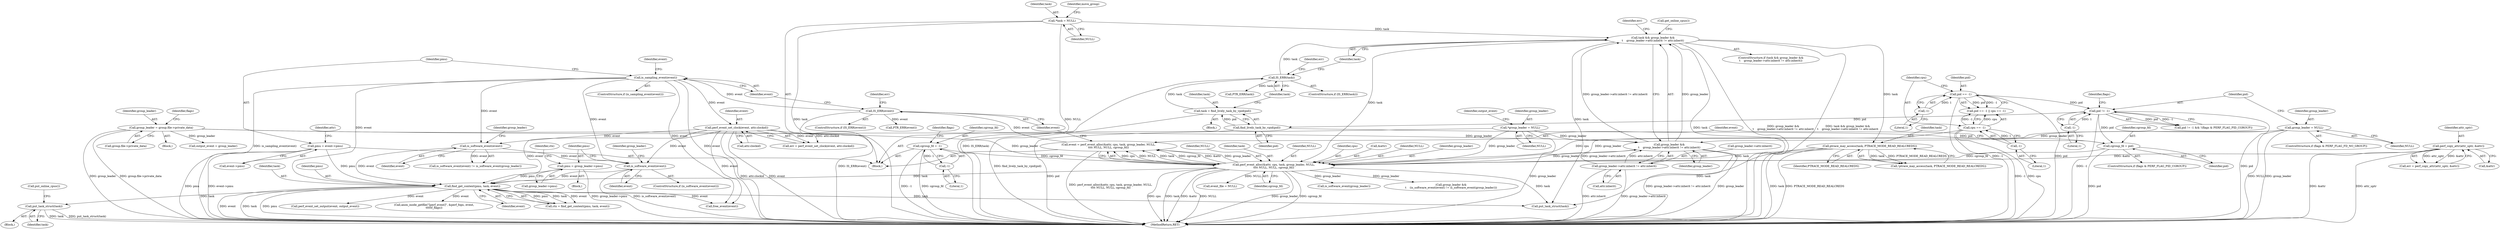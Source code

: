 digraph "0_linux_321027c1fe77f892f4ea07846aeae08cefbbb290@pointer" {
"1000763" [label="(Call,put_task_struct(task))"];
"1000491" [label="(Call,find_get_context(pmu, task, event))"];
"1000426" [label="(Call,pmu = event->pmu)"];
"1000470" [label="(Call,pmu = group_leader->pmu)"];
"1000389" [label="(Call,perf_event_alloc(&attr, cpu, task, group_leader, NULL,\n\t\t\t\t NULL, NULL, cgroup_fd))"];
"1000188" [label="(Call,perf_copy_attr(attr_uptr, &attr))"];
"1000250" [label="(Call,cpu == -1)"];
"1000252" [label="(Call,-1)"];
"1000376" [label="(Call,ptrace_may_access(task, PTRACE_MODE_READ_REALCREDS))"];
"1000335" [label="(Call,task && group_leader &&\n\t    group_leader->attr.inherit != attr.inherit)"];
"1000326" [label="(Call,IS_ERR(task))"];
"1000321" [label="(Call,task = find_lively_task_by_vpid(pid))"];
"1000323" [label="(Call,find_lively_task_by_vpid(pid))"];
"1000312" [label="(Call,pid != -1)"];
"1000246" [label="(Call,pid == -1)"];
"1000248" [label="(Call,-1)"];
"1000314" [label="(Call,-1)"];
"1000160" [label="(Call,*task = NULL)"];
"1000337" [label="(Call,group_leader &&\n\t    group_leader->attr.inherit != attr.inherit)"];
"1000289" [label="(Call,group_leader = group.file->private_data)"];
"1000140" [label="(Call,*group_leader = NULL)"];
"1000307" [label="(Call,group_leader = NULL)"];
"1000339" [label="(Call,group_leader->attr.inherit != attr.inherit)"];
"1000175" [label="(Call,cgroup_fd = -1)"];
"1000177" [label="(Call,-1)"];
"1000384" [label="(Call,cgroup_fd = pid)"];
"1000467" [label="(Call,is_software_event(event))"];
"1000409" [label="(Call,is_sampling_event(event))"];
"1000400" [label="(Call,IS_ERR(event))"];
"1000387" [label="(Call,event = perf_event_alloc(&attr, cpu, task, group_leader, NULL,\n\t\t\t\t NULL, NULL, cgroup_fd))"];
"1000461" [label="(Call,is_software_event(event))"];
"1000438" [label="(Call,perf_event_set_clock(event, attr.clockid))"];
"1000251" [label="(Identifier,cpu)"];
"1000393" [label="(Identifier,task)"];
"1000140" [label="(Call,*group_leader = NULL)"];
"1000765" [label="(Call,put_online_cpus())"];
"1000397" [label="(Identifier,NULL)"];
"1000764" [label="(Identifier,task)"];
"1000181" [label="(Identifier,flags)"];
"1000468" [label="(Identifier,event)"];
"1000142" [label="(Identifier,NULL)"];
"1000408" [label="(ControlStructure,if (is_sampling_event(event)))"];
"1000189" [label="(Identifier,attr_uptr)"];
"1000492" [label="(Identifier,pmu)"];
"1000249" [label="(Literal,1)"];
"1000298" [label="(Identifier,flags)"];
"1000378" [label="(Identifier,PTRACE_MODE_READ_REALCREDS)"];
"1000290" [label="(Identifier,group_leader)"];
"1000376" [label="(Call,ptrace_may_access(task, PTRACE_MODE_READ_REALCREDS))"];
"1000340" [label="(Call,group_leader->attr.inherit)"];
"1000763" [label="(Call,put_task_struct(task))"];
"1000470" [label="(Call,pmu = group_leader->pmu)"];
"1000326" [label="(Call,IS_ERR(task))"];
"1000307" [label="(Call,group_leader = NULL)"];
"1000313" [label="(Identifier,pid)"];
"1000250" [label="(Call,cpu == -1)"];
"1000186" [label="(Call,err = perf_copy_attr(attr_uptr, &attr))"];
"1000380" [label="(ControlStructure,if (flags & PERF_FLAG_PID_CGROUP))"];
"1000350" [label="(Identifier,err)"];
"1000755" [label="(Block,)"];
"1000162" [label="(Identifier,NULL)"];
"1000300" [label="(Call,output_event = group_leader)"];
"1000410" [label="(Identifier,event)"];
"1000141" [label="(Identifier,group_leader)"];
"1000252" [label="(Call,-1)"];
"1000463" [label="(Call,is_software_event(group_leader))"];
"1000816" [label="(Call,free_event(event))"];
"1000330" [label="(Identifier,err)"];
"1000291" [label="(Call,group.file->private_data)"];
"1000384" [label="(Call,cgroup_fd = pid)"];
"1000392" [label="(Identifier,cpu)"];
"1000426" [label="(Call,pmu = event->pmu)"];
"1000472" [label="(Call,group_leader->pmu)"];
"1000405" [label="(Call,PTR_ERR(event))"];
"1000491" [label="(Call,find_get_context(pmu, task, event))"];
"1000338" [label="(Identifier,group_leader)"];
"1000489" [label="(Call,ctx = find_get_context(pmu, task, event))"];
"1000325" [label="(ControlStructure,if (IS_ERR(task)))"];
"1000322" [label="(Identifier,task)"];
"1000323" [label="(Call,find_lively_task_by_vpid(pid))"];
"1000433" [label="(Identifier,attr)"];
"1000462" [label="(Identifier,event)"];
"1000331" [label="(Call,PTR_ERR(task))"];
"1000460" [label="(Call,is_software_event(event) != is_software_event(group_leader))"];
"1000386" [label="(Identifier,pid)"];
"1000160" [label="(Call,*task = NULL)"];
"1000245" [label="(Call,pid == -1 || cpu == -1)"];
"1000247" [label="(Identifier,pid)"];
"1000494" [label="(Identifier,event)"];
"1000253" [label="(Literal,1)"];
"1000416" [label="(Identifier,event)"];
"1000375" [label="(Call,!ptrace_may_access(task, PTRACE_MODE_READ_REALCREDS))"];
"1000388" [label="(Identifier,event)"];
"1000428" [label="(Call,event->pmu)"];
"1000400" [label="(Call,IS_ERR(event))"];
"1000493" [label="(Identifier,task)"];
"1000161" [label="(Identifier,task)"];
"1000464" [label="(Identifier,group_leader)"];
"1000469" [label="(Block,)"];
"1000387" [label="(Call,event = perf_event_alloc(&attr, cpu, task, group_leader, NULL,\n\t\t\t\t NULL, NULL, cgroup_fd))"];
"1000177" [label="(Call,-1)"];
"1000479" [label="(Identifier,group_leader)"];
"1000466" [label="(ControlStructure,if (is_software_event(event)))"];
"1000167" [label="(Identifier,move_group)"];
"1000321" [label="(Call,task = find_lively_task_by_vpid(pid))"];
"1000190" [label="(Call,&attr)"];
"1000390" [label="(Call,&attr)"];
"1000399" [label="(ControlStructure,if (IS_ERR(event)))"];
"1000843" [label="(MethodReturn,RET)"];
"1000389" [label="(Call,perf_event_alloc(&attr, cpu, task, group_leader, NULL,\n\t\t\t\t NULL, NULL, cgroup_fd))"];
"1000138" [label="(Block,)"];
"1000188" [label="(Call,perf_copy_attr(attr_uptr, &attr))"];
"1000409" [label="(Call,is_sampling_event(event))"];
"1000427" [label="(Identifier,pmu)"];
"1000436" [label="(Call,err = perf_event_set_clock(event, attr.clockid))"];
"1000289" [label="(Call,group_leader = group.file->private_data)"];
"1000587" [label="(Call,perf_event_set_output(event, output_event))"];
"1000175" [label="(Call,cgroup_fd = -1)"];
"1000335" [label="(Call,task && group_leader &&\n\t    group_leader->attr.inherit != attr.inherit)"];
"1000490" [label="(Identifier,ctx)"];
"1000461" [label="(Call,is_software_event(event))"];
"1000458" [label="(Call,group_leader &&\n\t    (is_software_event(event) != is_software_event(group_leader)))"];
"1000395" [label="(Identifier,NULL)"];
"1000178" [label="(Literal,1)"];
"1000334" [label="(ControlStructure,if (task && group_leader &&\n\t    group_leader->attr.inherit != attr.inherit))"];
"1000345" [label="(Call,attr.inherit)"];
"1000401" [label="(Identifier,event)"];
"1000324" [label="(Identifier,pid)"];
"1000246" [label="(Call,pid == -1)"];
"1000467" [label="(Call,is_software_event(event))"];
"1000339" [label="(Call,group_leader->attr.inherit != attr.inherit)"];
"1000354" [label="(Call,get_online_cpus())"];
"1000833" [label="(Call,put_task_struct(task))"];
"1000439" [label="(Identifier,event)"];
"1000311" [label="(Call,pid != -1 && !(flags & PERF_FLAG_PID_CGROUP))"];
"1000312" [label="(Call,pid != -1)"];
"1000404" [label="(Identifier,err)"];
"1000315" [label="(Literal,1)"];
"1000145" [label="(Identifier,output_event)"];
"1000394" [label="(Identifier,group_leader)"];
"1000320" [label="(Block,)"];
"1000279" [label="(Block,)"];
"1000318" [label="(Identifier,flags)"];
"1000609" [label="(Call,event_file = NULL)"];
"1000595" [label="(Call,anon_inode_getfile(\"[perf_event]\", &perf_fops, event,\n\t\t\t\t\tf_flags))"];
"1000471" [label="(Identifier,pmu)"];
"1000176" [label="(Identifier,cgroup_fd)"];
"1000440" [label="(Call,attr.clockid)"];
"1000303" [label="(ControlStructure,if (flags & PERF_FLAG_FD_NO_GROUP))"];
"1000398" [label="(Identifier,cgroup_fd)"];
"1000336" [label="(Identifier,task)"];
"1000438" [label="(Call,perf_event_set_clock(event, attr.clockid))"];
"1000309" [label="(Identifier,NULL)"];
"1000385" [label="(Identifier,cgroup_fd)"];
"1000377" [label="(Identifier,task)"];
"1000314" [label="(Call,-1)"];
"1000337" [label="(Call,group_leader &&\n\t    group_leader->attr.inherit != attr.inherit)"];
"1000248" [label="(Call,-1)"];
"1000308" [label="(Identifier,group_leader)"];
"1000327" [label="(Identifier,task)"];
"1000396" [label="(Identifier,NULL)"];
"1000763" -> "1000755"  [label="AST: "];
"1000763" -> "1000764"  [label="CFG: "];
"1000764" -> "1000763"  [label="AST: "];
"1000765" -> "1000763"  [label="CFG: "];
"1000763" -> "1000843"  [label="DDG: put_task_struct(task)"];
"1000763" -> "1000843"  [label="DDG: task"];
"1000491" -> "1000763"  [label="DDG: task"];
"1000491" -> "1000489"  [label="AST: "];
"1000491" -> "1000494"  [label="CFG: "];
"1000492" -> "1000491"  [label="AST: "];
"1000493" -> "1000491"  [label="AST: "];
"1000494" -> "1000491"  [label="AST: "];
"1000489" -> "1000491"  [label="CFG: "];
"1000491" -> "1000843"  [label="DDG: event"];
"1000491" -> "1000843"  [label="DDG: task"];
"1000491" -> "1000843"  [label="DDG: pmu"];
"1000491" -> "1000489"  [label="DDG: pmu"];
"1000491" -> "1000489"  [label="DDG: task"];
"1000491" -> "1000489"  [label="DDG: event"];
"1000426" -> "1000491"  [label="DDG: pmu"];
"1000470" -> "1000491"  [label="DDG: pmu"];
"1000389" -> "1000491"  [label="DDG: task"];
"1000467" -> "1000491"  [label="DDG: event"];
"1000409" -> "1000491"  [label="DDG: event"];
"1000461" -> "1000491"  [label="DDG: event"];
"1000438" -> "1000491"  [label="DDG: event"];
"1000491" -> "1000587"  [label="DDG: event"];
"1000491" -> "1000595"  [label="DDG: event"];
"1000491" -> "1000816"  [label="DDG: event"];
"1000491" -> "1000833"  [label="DDG: task"];
"1000426" -> "1000138"  [label="AST: "];
"1000426" -> "1000428"  [label="CFG: "];
"1000427" -> "1000426"  [label="AST: "];
"1000428" -> "1000426"  [label="AST: "];
"1000433" -> "1000426"  [label="CFG: "];
"1000426" -> "1000843"  [label="DDG: event->pmu"];
"1000426" -> "1000843"  [label="DDG: pmu"];
"1000470" -> "1000469"  [label="AST: "];
"1000470" -> "1000472"  [label="CFG: "];
"1000471" -> "1000470"  [label="AST: "];
"1000472" -> "1000470"  [label="AST: "];
"1000490" -> "1000470"  [label="CFG: "];
"1000470" -> "1000843"  [label="DDG: group_leader->pmu"];
"1000389" -> "1000387"  [label="AST: "];
"1000389" -> "1000398"  [label="CFG: "];
"1000390" -> "1000389"  [label="AST: "];
"1000392" -> "1000389"  [label="AST: "];
"1000393" -> "1000389"  [label="AST: "];
"1000394" -> "1000389"  [label="AST: "];
"1000395" -> "1000389"  [label="AST: "];
"1000396" -> "1000389"  [label="AST: "];
"1000397" -> "1000389"  [label="AST: "];
"1000398" -> "1000389"  [label="AST: "];
"1000387" -> "1000389"  [label="CFG: "];
"1000389" -> "1000843"  [label="DDG: NULL"];
"1000389" -> "1000843"  [label="DDG: group_leader"];
"1000389" -> "1000843"  [label="DDG: cgroup_fd"];
"1000389" -> "1000843"  [label="DDG: cpu"];
"1000389" -> "1000843"  [label="DDG: task"];
"1000389" -> "1000843"  [label="DDG: &attr"];
"1000389" -> "1000387"  [label="DDG: cpu"];
"1000389" -> "1000387"  [label="DDG: NULL"];
"1000389" -> "1000387"  [label="DDG: task"];
"1000389" -> "1000387"  [label="DDG: cgroup_fd"];
"1000389" -> "1000387"  [label="DDG: &attr"];
"1000389" -> "1000387"  [label="DDG: group_leader"];
"1000188" -> "1000389"  [label="DDG: &attr"];
"1000250" -> "1000389"  [label="DDG: cpu"];
"1000376" -> "1000389"  [label="DDG: task"];
"1000335" -> "1000389"  [label="DDG: task"];
"1000289" -> "1000389"  [label="DDG: group_leader"];
"1000140" -> "1000389"  [label="DDG: group_leader"];
"1000337" -> "1000389"  [label="DDG: group_leader"];
"1000307" -> "1000389"  [label="DDG: group_leader"];
"1000175" -> "1000389"  [label="DDG: cgroup_fd"];
"1000384" -> "1000389"  [label="DDG: cgroup_fd"];
"1000389" -> "1000458"  [label="DDG: group_leader"];
"1000389" -> "1000463"  [label="DDG: group_leader"];
"1000389" -> "1000609"  [label="DDG: NULL"];
"1000389" -> "1000833"  [label="DDG: task"];
"1000188" -> "1000186"  [label="AST: "];
"1000188" -> "1000190"  [label="CFG: "];
"1000189" -> "1000188"  [label="AST: "];
"1000190" -> "1000188"  [label="AST: "];
"1000186" -> "1000188"  [label="CFG: "];
"1000188" -> "1000843"  [label="DDG: &attr"];
"1000188" -> "1000843"  [label="DDG: attr_uptr"];
"1000188" -> "1000186"  [label="DDG: attr_uptr"];
"1000188" -> "1000186"  [label="DDG: &attr"];
"1000250" -> "1000245"  [label="AST: "];
"1000250" -> "1000252"  [label="CFG: "];
"1000251" -> "1000250"  [label="AST: "];
"1000252" -> "1000250"  [label="AST: "];
"1000245" -> "1000250"  [label="CFG: "];
"1000250" -> "1000843"  [label="DDG: cpu"];
"1000250" -> "1000843"  [label="DDG: -1"];
"1000250" -> "1000245"  [label="DDG: cpu"];
"1000250" -> "1000245"  [label="DDG: -1"];
"1000252" -> "1000250"  [label="DDG: 1"];
"1000252" -> "1000253"  [label="CFG: "];
"1000253" -> "1000252"  [label="AST: "];
"1000376" -> "1000375"  [label="AST: "];
"1000376" -> "1000378"  [label="CFG: "];
"1000377" -> "1000376"  [label="AST: "];
"1000378" -> "1000376"  [label="AST: "];
"1000375" -> "1000376"  [label="CFG: "];
"1000376" -> "1000843"  [label="DDG: task"];
"1000376" -> "1000843"  [label="DDG: PTRACE_MODE_READ_REALCREDS"];
"1000376" -> "1000375"  [label="DDG: task"];
"1000376" -> "1000375"  [label="DDG: PTRACE_MODE_READ_REALCREDS"];
"1000335" -> "1000376"  [label="DDG: task"];
"1000376" -> "1000833"  [label="DDG: task"];
"1000335" -> "1000334"  [label="AST: "];
"1000335" -> "1000336"  [label="CFG: "];
"1000335" -> "1000337"  [label="CFG: "];
"1000336" -> "1000335"  [label="AST: "];
"1000337" -> "1000335"  [label="AST: "];
"1000350" -> "1000335"  [label="CFG: "];
"1000354" -> "1000335"  [label="CFG: "];
"1000335" -> "1000843"  [label="DDG: task"];
"1000335" -> "1000843"  [label="DDG: group_leader &&\n\t    group_leader->attr.inherit != attr.inherit"];
"1000335" -> "1000843"  [label="DDG: task && group_leader &&\n\t    group_leader->attr.inherit != attr.inherit"];
"1000326" -> "1000335"  [label="DDG: task"];
"1000160" -> "1000335"  [label="DDG: task"];
"1000337" -> "1000335"  [label="DDG: group_leader"];
"1000337" -> "1000335"  [label="DDG: group_leader->attr.inherit != attr.inherit"];
"1000335" -> "1000833"  [label="DDG: task"];
"1000326" -> "1000325"  [label="AST: "];
"1000326" -> "1000327"  [label="CFG: "];
"1000327" -> "1000326"  [label="AST: "];
"1000330" -> "1000326"  [label="CFG: "];
"1000336" -> "1000326"  [label="CFG: "];
"1000326" -> "1000843"  [label="DDG: IS_ERR(task)"];
"1000321" -> "1000326"  [label="DDG: task"];
"1000326" -> "1000331"  [label="DDG: task"];
"1000321" -> "1000320"  [label="AST: "];
"1000321" -> "1000323"  [label="CFG: "];
"1000322" -> "1000321"  [label="AST: "];
"1000323" -> "1000321"  [label="AST: "];
"1000327" -> "1000321"  [label="CFG: "];
"1000321" -> "1000843"  [label="DDG: find_lively_task_by_vpid(pid)"];
"1000323" -> "1000321"  [label="DDG: pid"];
"1000323" -> "1000324"  [label="CFG: "];
"1000324" -> "1000323"  [label="AST: "];
"1000323" -> "1000843"  [label="DDG: pid"];
"1000312" -> "1000323"  [label="DDG: pid"];
"1000323" -> "1000384"  [label="DDG: pid"];
"1000312" -> "1000311"  [label="AST: "];
"1000312" -> "1000314"  [label="CFG: "];
"1000313" -> "1000312"  [label="AST: "];
"1000314" -> "1000312"  [label="AST: "];
"1000318" -> "1000312"  [label="CFG: "];
"1000311" -> "1000312"  [label="CFG: "];
"1000312" -> "1000843"  [label="DDG: pid"];
"1000312" -> "1000843"  [label="DDG: -1"];
"1000312" -> "1000311"  [label="DDG: pid"];
"1000312" -> "1000311"  [label="DDG: -1"];
"1000246" -> "1000312"  [label="DDG: pid"];
"1000314" -> "1000312"  [label="DDG: 1"];
"1000312" -> "1000384"  [label="DDG: pid"];
"1000246" -> "1000245"  [label="AST: "];
"1000246" -> "1000248"  [label="CFG: "];
"1000247" -> "1000246"  [label="AST: "];
"1000248" -> "1000246"  [label="AST: "];
"1000251" -> "1000246"  [label="CFG: "];
"1000245" -> "1000246"  [label="CFG: "];
"1000246" -> "1000843"  [label="DDG: -1"];
"1000246" -> "1000843"  [label="DDG: pid"];
"1000246" -> "1000245"  [label="DDG: pid"];
"1000246" -> "1000245"  [label="DDG: -1"];
"1000248" -> "1000246"  [label="DDG: 1"];
"1000248" -> "1000249"  [label="CFG: "];
"1000249" -> "1000248"  [label="AST: "];
"1000314" -> "1000315"  [label="CFG: "];
"1000315" -> "1000314"  [label="AST: "];
"1000160" -> "1000138"  [label="AST: "];
"1000160" -> "1000162"  [label="CFG: "];
"1000161" -> "1000160"  [label="AST: "];
"1000162" -> "1000160"  [label="AST: "];
"1000167" -> "1000160"  [label="CFG: "];
"1000160" -> "1000843"  [label="DDG: NULL"];
"1000160" -> "1000843"  [label="DDG: task"];
"1000337" -> "1000338"  [label="CFG: "];
"1000337" -> "1000339"  [label="CFG: "];
"1000338" -> "1000337"  [label="AST: "];
"1000339" -> "1000337"  [label="AST: "];
"1000337" -> "1000843"  [label="DDG: group_leader->attr.inherit != attr.inherit"];
"1000337" -> "1000843"  [label="DDG: group_leader"];
"1000289" -> "1000337"  [label="DDG: group_leader"];
"1000140" -> "1000337"  [label="DDG: group_leader"];
"1000307" -> "1000337"  [label="DDG: group_leader"];
"1000339" -> "1000337"  [label="DDG: group_leader->attr.inherit"];
"1000339" -> "1000337"  [label="DDG: attr.inherit"];
"1000289" -> "1000279"  [label="AST: "];
"1000289" -> "1000291"  [label="CFG: "];
"1000290" -> "1000289"  [label="AST: "];
"1000291" -> "1000289"  [label="AST: "];
"1000298" -> "1000289"  [label="CFG: "];
"1000289" -> "1000843"  [label="DDG: group.file->private_data"];
"1000289" -> "1000843"  [label="DDG: group_leader"];
"1000289" -> "1000300"  [label="DDG: group_leader"];
"1000140" -> "1000138"  [label="AST: "];
"1000140" -> "1000142"  [label="CFG: "];
"1000141" -> "1000140"  [label="AST: "];
"1000142" -> "1000140"  [label="AST: "];
"1000145" -> "1000140"  [label="CFG: "];
"1000140" -> "1000843"  [label="DDG: group_leader"];
"1000307" -> "1000303"  [label="AST: "];
"1000307" -> "1000309"  [label="CFG: "];
"1000308" -> "1000307"  [label="AST: "];
"1000309" -> "1000307"  [label="AST: "];
"1000313" -> "1000307"  [label="CFG: "];
"1000307" -> "1000843"  [label="DDG: NULL"];
"1000307" -> "1000843"  [label="DDG: group_leader"];
"1000339" -> "1000345"  [label="CFG: "];
"1000340" -> "1000339"  [label="AST: "];
"1000345" -> "1000339"  [label="AST: "];
"1000339" -> "1000843"  [label="DDG: group_leader->attr.inherit"];
"1000339" -> "1000843"  [label="DDG: attr.inherit"];
"1000175" -> "1000138"  [label="AST: "];
"1000175" -> "1000177"  [label="CFG: "];
"1000176" -> "1000175"  [label="AST: "];
"1000177" -> "1000175"  [label="AST: "];
"1000181" -> "1000175"  [label="CFG: "];
"1000175" -> "1000843"  [label="DDG: cgroup_fd"];
"1000175" -> "1000843"  [label="DDG: -1"];
"1000177" -> "1000175"  [label="DDG: 1"];
"1000177" -> "1000178"  [label="CFG: "];
"1000178" -> "1000177"  [label="AST: "];
"1000384" -> "1000380"  [label="AST: "];
"1000384" -> "1000386"  [label="CFG: "];
"1000385" -> "1000384"  [label="AST: "];
"1000386" -> "1000384"  [label="AST: "];
"1000388" -> "1000384"  [label="CFG: "];
"1000384" -> "1000843"  [label="DDG: pid"];
"1000467" -> "1000466"  [label="AST: "];
"1000467" -> "1000468"  [label="CFG: "];
"1000468" -> "1000467"  [label="AST: "];
"1000471" -> "1000467"  [label="CFG: "];
"1000479" -> "1000467"  [label="CFG: "];
"1000467" -> "1000843"  [label="DDG: is_software_event(event)"];
"1000409" -> "1000467"  [label="DDG: event"];
"1000461" -> "1000467"  [label="DDG: event"];
"1000438" -> "1000467"  [label="DDG: event"];
"1000409" -> "1000408"  [label="AST: "];
"1000409" -> "1000410"  [label="CFG: "];
"1000410" -> "1000409"  [label="AST: "];
"1000416" -> "1000409"  [label="CFG: "];
"1000427" -> "1000409"  [label="CFG: "];
"1000409" -> "1000843"  [label="DDG: is_sampling_event(event)"];
"1000409" -> "1000843"  [label="DDG: event"];
"1000400" -> "1000409"  [label="DDG: event"];
"1000409" -> "1000438"  [label="DDG: event"];
"1000409" -> "1000461"  [label="DDG: event"];
"1000409" -> "1000816"  [label="DDG: event"];
"1000400" -> "1000399"  [label="AST: "];
"1000400" -> "1000401"  [label="CFG: "];
"1000401" -> "1000400"  [label="AST: "];
"1000404" -> "1000400"  [label="CFG: "];
"1000410" -> "1000400"  [label="CFG: "];
"1000400" -> "1000843"  [label="DDG: IS_ERR(event)"];
"1000387" -> "1000400"  [label="DDG: event"];
"1000400" -> "1000405"  [label="DDG: event"];
"1000387" -> "1000138"  [label="AST: "];
"1000388" -> "1000387"  [label="AST: "];
"1000401" -> "1000387"  [label="CFG: "];
"1000387" -> "1000843"  [label="DDG: perf_event_alloc(&attr, cpu, task, group_leader, NULL,\n\t\t\t\t NULL, NULL, cgroup_fd)"];
"1000461" -> "1000460"  [label="AST: "];
"1000461" -> "1000462"  [label="CFG: "];
"1000462" -> "1000461"  [label="AST: "];
"1000464" -> "1000461"  [label="CFG: "];
"1000461" -> "1000460"  [label="DDG: event"];
"1000438" -> "1000461"  [label="DDG: event"];
"1000438" -> "1000436"  [label="AST: "];
"1000438" -> "1000440"  [label="CFG: "];
"1000439" -> "1000438"  [label="AST: "];
"1000440" -> "1000438"  [label="AST: "];
"1000436" -> "1000438"  [label="CFG: "];
"1000438" -> "1000843"  [label="DDG: attr.clockid"];
"1000438" -> "1000843"  [label="DDG: event"];
"1000438" -> "1000436"  [label="DDG: event"];
"1000438" -> "1000436"  [label="DDG: attr.clockid"];
"1000438" -> "1000816"  [label="DDG: event"];
}
